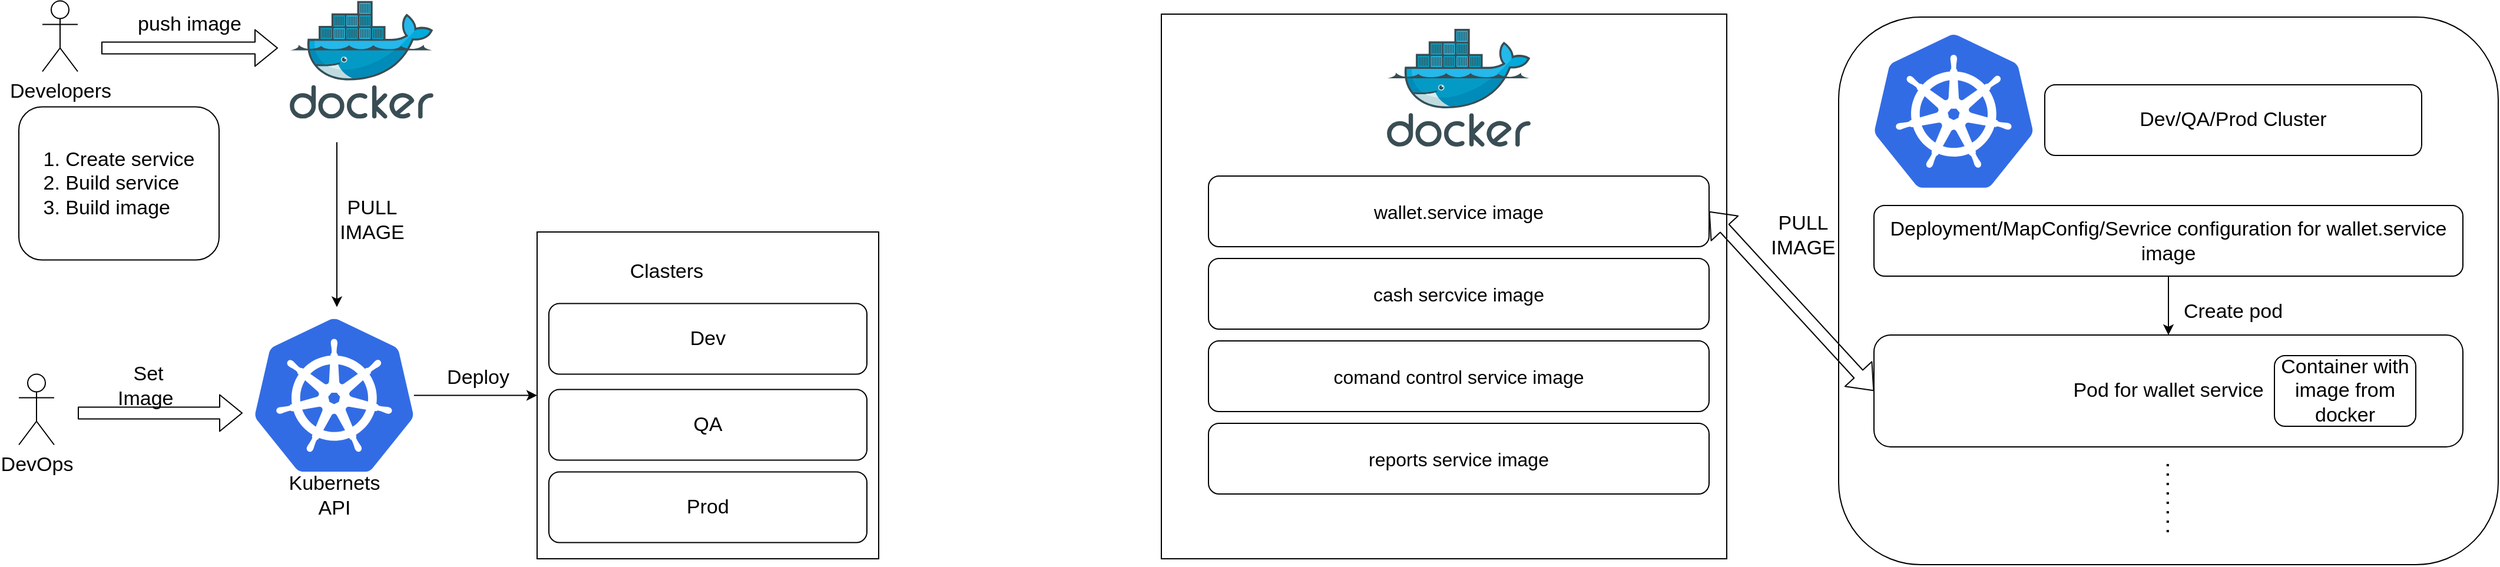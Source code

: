 <mxfile version="14.7.4" type="github">
  <diagram id="4dXcRYqvt67oj2lislC5" name="Page-1">
    <mxGraphModel dx="1303" dy="748" grid="1" gridSize="10" guides="1" tooltips="1" connect="1" arrows="1" fold="1" page="1" pageScale="1" pageWidth="1169" pageHeight="827" math="0" shadow="0">
      <root>
        <mxCell id="0" />
        <mxCell id="1" parent="0" />
        <mxCell id="Oo_7XJ8R2uxZgiFvvZZN-51" value="" style="rounded=1;whiteSpace=wrap;html=1;" vertex="1" parent="1">
          <mxGeometry x="1755" y="182.5" width="560" height="465" as="geometry" />
        </mxCell>
        <mxCell id="Oo_7XJ8R2uxZgiFvvZZN-41" value="&lt;div style=&quot;text-align: justify; font-size: 17px;&quot;&gt;&lt;span style=&quot;font-size: 17px;&quot;&gt;1. Create service&lt;/span&gt;&lt;/div&gt;&lt;div style=&quot;text-align: justify; font-size: 17px;&quot;&gt;&lt;span style=&quot;font-size: 17px;&quot;&gt;2. Build service&lt;/span&gt;&lt;/div&gt;&lt;div style=&quot;text-align: justify; font-size: 17px;&quot;&gt;&lt;span style=&quot;font-size: 17px;&quot;&gt;3. Build image&lt;/span&gt;&lt;/div&gt;" style="rounded=1;whiteSpace=wrap;html=1;fontSize=17;" vertex="1" parent="1">
          <mxGeometry x="210" y="258.75" width="170" height="130" as="geometry" />
        </mxCell>
        <mxCell id="Oo_7XJ8R2uxZgiFvvZZN-2" value="DevOps" style="shape=umlActor;verticalLabelPosition=bottom;verticalAlign=top;html=1;outlineConnect=0;fontSize=17;" vertex="1" parent="1">
          <mxGeometry x="210" y="485.75" width="30" height="60" as="geometry" />
        </mxCell>
        <mxCell id="Oo_7XJ8R2uxZgiFvvZZN-10" value="" style="shape=flexArrow;endArrow=classic;html=1;fontSize=17;" edge="1" parent="1">
          <mxGeometry width="50" height="50" relative="1" as="geometry">
            <mxPoint x="280" y="208.75" as="sourcePoint" />
            <mxPoint x="430" y="208.75" as="targetPoint" />
          </mxGeometry>
        </mxCell>
        <mxCell id="Oo_7XJ8R2uxZgiFvvZZN-11" value="push image" style="text;html=1;strokeColor=none;fillColor=none;align=center;verticalAlign=middle;whiteSpace=wrap;rounded=0;fontSize=17;" vertex="1" parent="1">
          <mxGeometry x="310" y="178.75" width="90" height="20" as="geometry" />
        </mxCell>
        <mxCell id="Oo_7XJ8R2uxZgiFvvZZN-17" value="" style="aspect=fixed;html=1;points=[];align=center;image;fontSize=17;image=img/lib/mscae/Docker.svg;" vertex="1" parent="1">
          <mxGeometry x="440" y="168.75" width="121.95" height="100" as="geometry" />
        </mxCell>
        <mxCell id="Oo_7XJ8R2uxZgiFvvZZN-22" value="" style="edgeStyle=orthogonalEdgeStyle;rounded=0;orthogonalLoop=1;jettySize=auto;html=1;fontSize=17;" edge="1" parent="1" source="Oo_7XJ8R2uxZgiFvvZZN-20" target="Oo_7XJ8R2uxZgiFvvZZN-21">
          <mxGeometry relative="1" as="geometry" />
        </mxCell>
        <mxCell id="Oo_7XJ8R2uxZgiFvvZZN-20" value="" style="aspect=fixed;html=1;points=[];align=center;image;fontSize=17;image=img/lib/mscae/Kubernetes.svg;" vertex="1" parent="1">
          <mxGeometry x="410" y="438.75" width="135.41" height="130" as="geometry" />
        </mxCell>
        <mxCell id="Oo_7XJ8R2uxZgiFvvZZN-21" value="" style="whiteSpace=wrap;html=1;verticalAlign=top;labelBackgroundColor=white;fontSize=17;" vertex="1" parent="1">
          <mxGeometry x="650" y="365" width="290" height="277.5" as="geometry" />
        </mxCell>
        <mxCell id="Oo_7XJ8R2uxZgiFvvZZN-23" value="Clasters" style="text;html=1;strokeColor=none;fillColor=none;align=center;verticalAlign=middle;whiteSpace=wrap;rounded=0;fontSize=17;" vertex="1" parent="1">
          <mxGeometry x="740" y="388.75" width="40" height="20" as="geometry" />
        </mxCell>
        <mxCell id="Oo_7XJ8R2uxZgiFvvZZN-24" value="Dev" style="rounded=1;whiteSpace=wrap;html=1;fontSize=17;" vertex="1" parent="1">
          <mxGeometry x="660" y="425.75" width="270" height="60" as="geometry" />
        </mxCell>
        <mxCell id="Oo_7XJ8R2uxZgiFvvZZN-25" value="QA" style="rounded=1;whiteSpace=wrap;html=1;fontSize=17;" vertex="1" parent="1">
          <mxGeometry x="660" y="498.75" width="270" height="60" as="geometry" />
        </mxCell>
        <mxCell id="Oo_7XJ8R2uxZgiFvvZZN-26" value="Prod" style="rounded=1;whiteSpace=wrap;html=1;fontSize=17;" vertex="1" parent="1">
          <mxGeometry x="660" y="568.75" width="270" height="60" as="geometry" />
        </mxCell>
        <mxCell id="Oo_7XJ8R2uxZgiFvvZZN-29" value="" style="shape=flexArrow;endArrow=classic;html=1;fontSize=17;" edge="1" parent="1">
          <mxGeometry width="50" height="50" relative="1" as="geometry">
            <mxPoint x="260" y="518.75" as="sourcePoint" />
            <mxPoint x="400" y="518.75" as="targetPoint" />
            <Array as="points" />
          </mxGeometry>
        </mxCell>
        <mxCell id="Oo_7XJ8R2uxZgiFvvZZN-30" value="Kubernets API" style="text;html=1;strokeColor=none;fillColor=none;align=center;verticalAlign=middle;whiteSpace=wrap;rounded=0;fontSize=17;" vertex="1" parent="1">
          <mxGeometry x="457.71" y="578.75" width="40" height="20" as="geometry" />
        </mxCell>
        <mxCell id="Oo_7XJ8R2uxZgiFvvZZN-31" value="Set Image&amp;nbsp;" style="text;html=1;strokeColor=none;fillColor=none;align=center;verticalAlign=middle;whiteSpace=wrap;rounded=0;fontSize=17;" vertex="1" parent="1">
          <mxGeometry x="300" y="485.75" width="40" height="20" as="geometry" />
        </mxCell>
        <mxCell id="Oo_7XJ8R2uxZgiFvvZZN-32" value="" style="endArrow=classic;html=1;fontSize=17;" edge="1" parent="1">
          <mxGeometry width="50" height="50" relative="1" as="geometry">
            <mxPoint x="480" y="288.75" as="sourcePoint" />
            <mxPoint x="480" y="428.75" as="targetPoint" />
          </mxGeometry>
        </mxCell>
        <mxCell id="Oo_7XJ8R2uxZgiFvvZZN-33" value="PULL IMAGE" style="text;html=1;strokeColor=none;fillColor=none;align=center;verticalAlign=middle;whiteSpace=wrap;rounded=0;fontSize=17;" vertex="1" parent="1">
          <mxGeometry x="490" y="345" width="40" height="20" as="geometry" />
        </mxCell>
        <mxCell id="Oo_7XJ8R2uxZgiFvvZZN-35" value="Developers" style="shape=umlActor;verticalLabelPosition=bottom;verticalAlign=top;html=1;outlineConnect=0;fontSize=17;" vertex="1" parent="1">
          <mxGeometry x="230" y="168.75" width="30" height="60" as="geometry" />
        </mxCell>
        <mxCell id="Oo_7XJ8R2uxZgiFvvZZN-43" value="Deploy" style="text;html=1;strokeColor=none;fillColor=none;align=center;verticalAlign=middle;whiteSpace=wrap;rounded=0;fontSize=17;" vertex="1" parent="1">
          <mxGeometry x="580" y="478.75" width="40" height="20" as="geometry" />
        </mxCell>
        <mxCell id="Oo_7XJ8R2uxZgiFvvZZN-45" value="" style="rounded=0;whiteSpace=wrap;html=1;" vertex="1" parent="1">
          <mxGeometry x="1180" y="180" width="480" height="462.5" as="geometry" />
        </mxCell>
        <mxCell id="Oo_7XJ8R2uxZgiFvvZZN-46" value="" style="aspect=fixed;html=1;points=[];align=center;image;fontSize=12;image=img/lib/mscae/Docker.svg;" vertex="1" parent="1">
          <mxGeometry x="1371.52" y="192.5" width="121.95" height="100" as="geometry" />
        </mxCell>
        <mxCell id="Oo_7XJ8R2uxZgiFvvZZN-47" value="wallet.service image" style="rounded=1;whiteSpace=wrap;html=1;fontSize=16;" vertex="1" parent="1">
          <mxGeometry x="1220" y="317.5" width="425" height="60" as="geometry" />
        </mxCell>
        <mxCell id="Oo_7XJ8R2uxZgiFvvZZN-48" value="cash sercvice image" style="rounded=1;whiteSpace=wrap;html=1;fontSize=16;" vertex="1" parent="1">
          <mxGeometry x="1220" y="387.5" width="425" height="60" as="geometry" />
        </mxCell>
        <mxCell id="Oo_7XJ8R2uxZgiFvvZZN-49" value="comand control service image" style="rounded=1;whiteSpace=wrap;html=1;fontSize=16;" vertex="1" parent="1">
          <mxGeometry x="1220" y="457.5" width="425" height="60" as="geometry" />
        </mxCell>
        <mxCell id="Oo_7XJ8R2uxZgiFvvZZN-50" value="reports service image" style="rounded=1;whiteSpace=wrap;html=1;fontSize=16;" vertex="1" parent="1">
          <mxGeometry x="1220" y="527.5" width="425" height="60" as="geometry" />
        </mxCell>
        <mxCell id="Oo_7XJ8R2uxZgiFvvZZN-52" value="" style="aspect=fixed;html=1;points=[];align=center;image;fontSize=17;image=img/lib/mscae/Kubernetes.svg;" vertex="1" parent="1">
          <mxGeometry x="1785" y="197.5" width="135.41" height="130" as="geometry" />
        </mxCell>
        <mxCell id="Oo_7XJ8R2uxZgiFvvZZN-53" value="Dev/QA/Prod Cluster" style="rounded=1;whiteSpace=wrap;html=1;fontSize=17;" vertex="1" parent="1">
          <mxGeometry x="1930" y="240" width="320" height="60" as="geometry" />
        </mxCell>
        <mxCell id="Oo_7XJ8R2uxZgiFvvZZN-57" style="edgeStyle=orthogonalEdgeStyle;rounded=0;orthogonalLoop=1;jettySize=auto;html=1;entryX=0.5;entryY=0;entryDx=0;entryDy=0;fontSize=17;" edge="1" parent="1" source="Oo_7XJ8R2uxZgiFvvZZN-54" target="Oo_7XJ8R2uxZgiFvvZZN-56">
          <mxGeometry relative="1" as="geometry" />
        </mxCell>
        <mxCell id="Oo_7XJ8R2uxZgiFvvZZN-54" value="Deployment/MapConfig/Sevrice configuration for wallet.service image" style="rounded=1;whiteSpace=wrap;html=1;fontSize=17;" vertex="1" parent="1">
          <mxGeometry x="1785" y="342.5" width="500" height="60" as="geometry" />
        </mxCell>
        <mxCell id="Oo_7XJ8R2uxZgiFvvZZN-56" value="Pod for wallet service" style="rounded=1;whiteSpace=wrap;html=1;fontSize=17;" vertex="1" parent="1">
          <mxGeometry x="1785" y="452.5" width="500" height="95" as="geometry" />
        </mxCell>
        <mxCell id="Oo_7XJ8R2uxZgiFvvZZN-58" value="Create pod" style="text;html=1;strokeColor=none;fillColor=none;align=center;verticalAlign=middle;whiteSpace=wrap;rounded=0;fontSize=17;" vertex="1" parent="1">
          <mxGeometry x="2045" y="422.5" width="90" height="20" as="geometry" />
        </mxCell>
        <mxCell id="Oo_7XJ8R2uxZgiFvvZZN-61" value="PULL IMAGE" style="text;html=1;strokeColor=none;fillColor=none;align=center;verticalAlign=middle;whiteSpace=wrap;rounded=0;fontSize=17;" vertex="1" parent="1">
          <mxGeometry x="1705" y="357.5" width="40" height="20" as="geometry" />
        </mxCell>
        <mxCell id="Oo_7XJ8R2uxZgiFvvZZN-63" value="" style="shape=flexArrow;endArrow=classic;startArrow=classic;html=1;fontSize=17;exitX=0;exitY=0.5;exitDx=0;exitDy=0;entryX=1;entryY=0.5;entryDx=0;entryDy=0;" edge="1" parent="1" source="Oo_7XJ8R2uxZgiFvvZZN-56" target="Oo_7XJ8R2uxZgiFvvZZN-47">
          <mxGeometry width="100" height="100" relative="1" as="geometry">
            <mxPoint x="1775" y="517.5" as="sourcePoint" />
            <mxPoint x="1875" y="417.5" as="targetPoint" />
          </mxGeometry>
        </mxCell>
        <mxCell id="Oo_7XJ8R2uxZgiFvvZZN-65" value="Container with&lt;br&gt;image from docker" style="rounded=1;whiteSpace=wrap;html=1;fontSize=17;" vertex="1" parent="1">
          <mxGeometry x="2125" y="470" width="120" height="60" as="geometry" />
        </mxCell>
        <mxCell id="Oo_7XJ8R2uxZgiFvvZZN-67" value="" style="endArrow=none;dashed=1;html=1;dashPattern=1 3;strokeWidth=2;fontSize=17;" edge="1" parent="1">
          <mxGeometry width="50" height="50" relative="1" as="geometry">
            <mxPoint x="2034.41" y="620" as="sourcePoint" />
            <mxPoint x="2034.41" y="560" as="targetPoint" />
          </mxGeometry>
        </mxCell>
      </root>
    </mxGraphModel>
  </diagram>
</mxfile>

